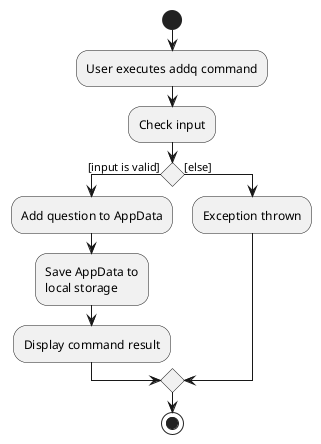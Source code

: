 @startuml
start
:User executes addq command;
:Check input;

if () then ([input is valid])
    :Add question to AppData;
    :Save AppData to
    local storage;
    :Display command result;
else ([else])
    :Exception thrown;
endif
stop
@enduml
